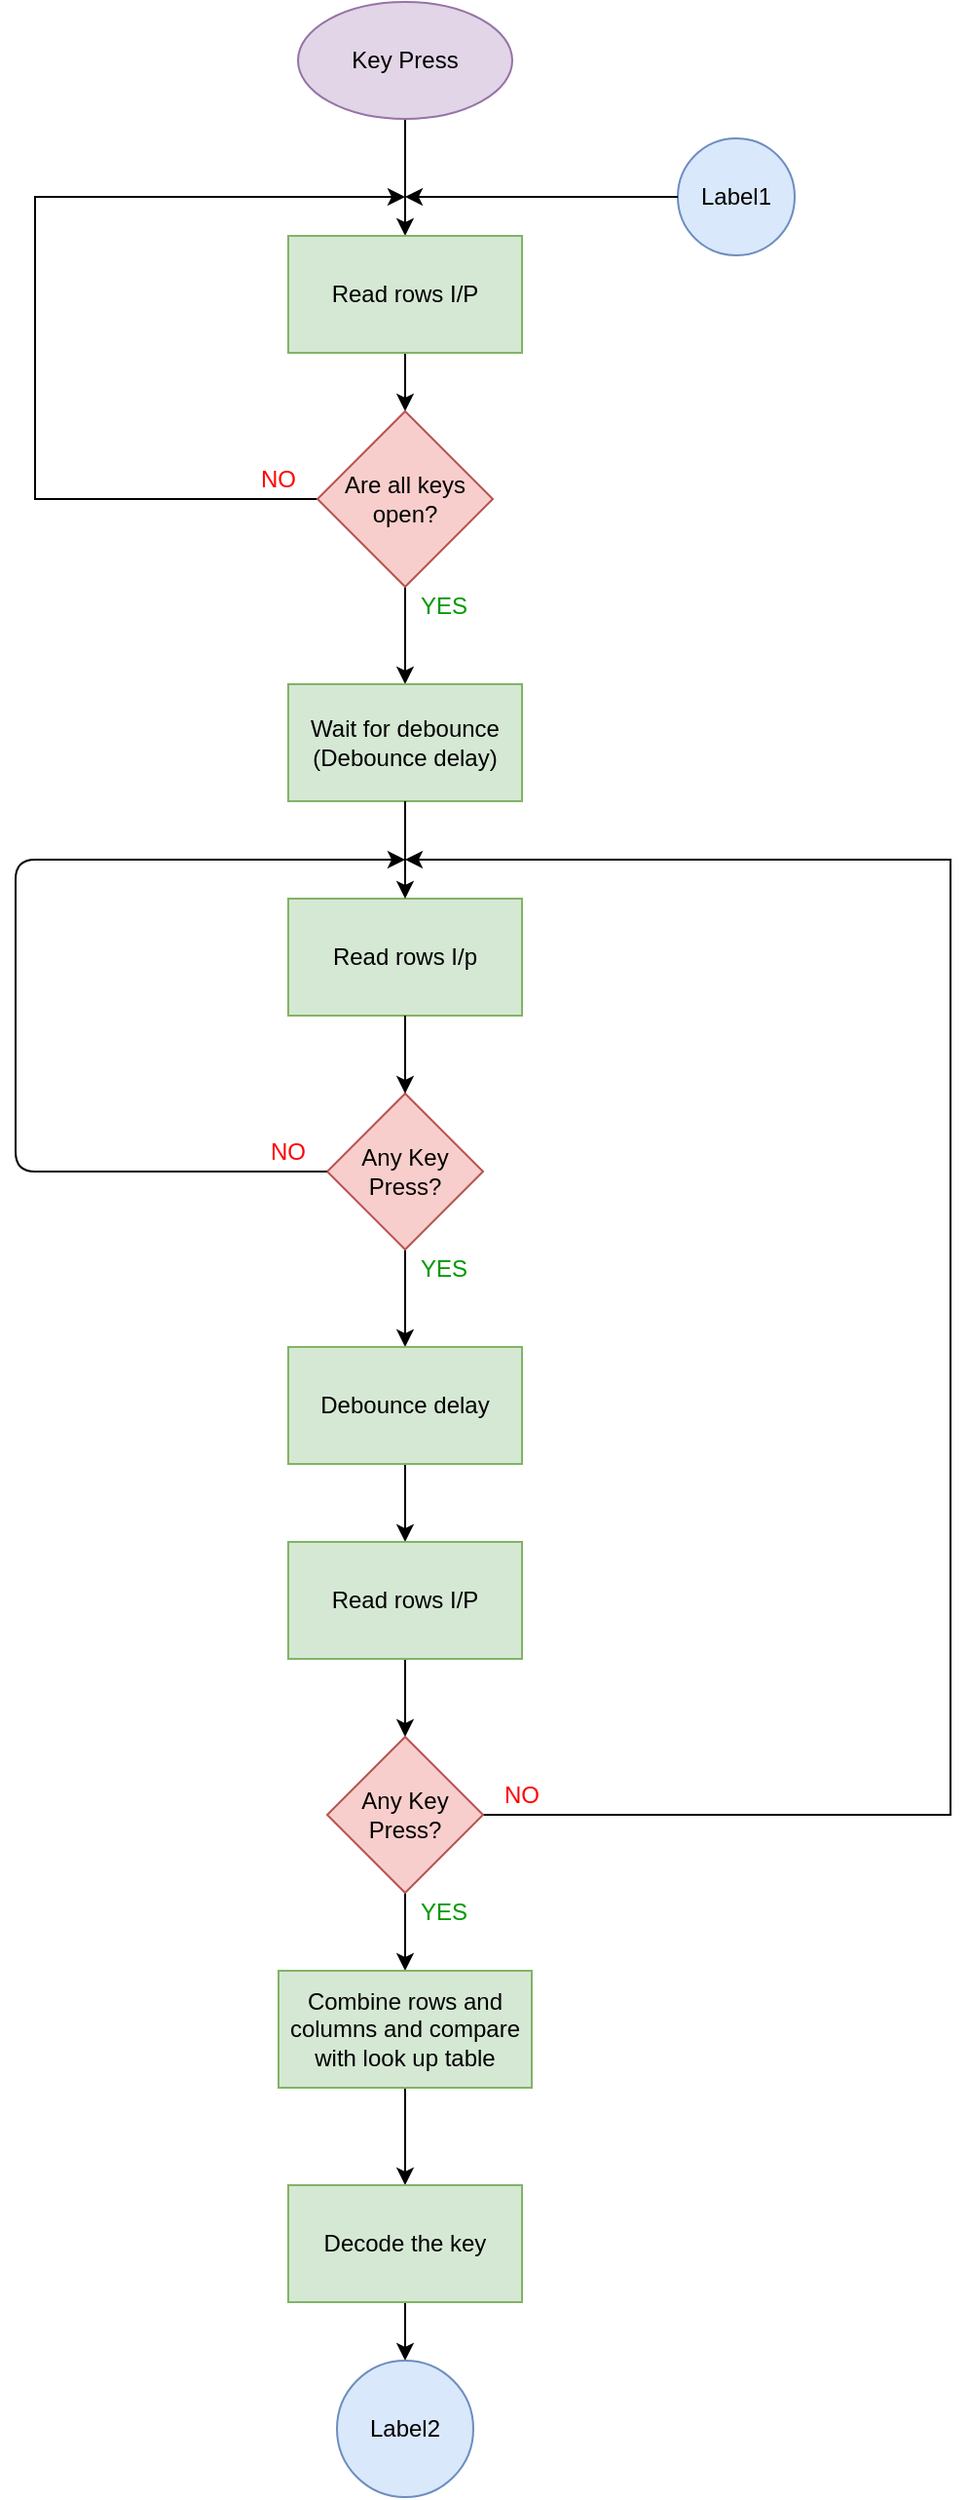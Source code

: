 <mxfile version="10.6.3" type="google"><diagram id="u69ar2rLyE8bMjJlsrlX" name="Page-1"><mxGraphModel dx="1010" dy="550" grid="1" gridSize="10" guides="1" tooltips="1" connect="1" arrows="1" fold="1" page="1" pageScale="1" pageWidth="850" pageHeight="1100" math="0" shadow="0"><root><mxCell id="0"/><mxCell id="1" parent="0"/><mxCell id="dzKxGY0d-P9tu9YSRpb3-15" style="edgeStyle=orthogonalEdgeStyle;rounded=0;orthogonalLoop=1;jettySize=auto;html=1;" edge="1" parent="1" source="cDNpmXs1YLO6kTSkj7nh-1" target="dzKxGY0d-P9tu9YSRpb3-1"><mxGeometry relative="1" as="geometry"/></mxCell><mxCell id="cDNpmXs1YLO6kTSkj7nh-1" value="Key Press" style="ellipse;whiteSpace=wrap;html=1;fillColor=#e1d5e7;strokeColor=#9673a6;" parent="1" vertex="1"><mxGeometry x="345" y="40" width="110" height="60" as="geometry"/></mxCell><mxCell id="dzKxGY0d-P9tu9YSRpb3-16" style="edgeStyle=orthogonalEdgeStyle;rounded=0;orthogonalLoop=1;jettySize=auto;html=1;exitX=0.5;exitY=1;exitDx=0;exitDy=0;entryX=0.5;entryY=0;entryDx=0;entryDy=0;" edge="1" parent="1" source="dzKxGY0d-P9tu9YSRpb3-1" target="dzKxGY0d-P9tu9YSRpb3-2"><mxGeometry relative="1" as="geometry"/></mxCell><mxCell id="dzKxGY0d-P9tu9YSRpb3-1" value="Read rows I/P" style="rounded=0;whiteSpace=wrap;html=1;fillColor=#d5e8d4;strokeColor=#82b366;" vertex="1" parent="1"><mxGeometry x="340" y="160" width="120" height="60" as="geometry"/></mxCell><mxCell id="dzKxGY0d-P9tu9YSRpb3-17" style="edgeStyle=orthogonalEdgeStyle;rounded=0;orthogonalLoop=1;jettySize=auto;html=1;exitX=0;exitY=0.5;exitDx=0;exitDy=0;" edge="1" parent="1" source="dzKxGY0d-P9tu9YSRpb3-2"><mxGeometry relative="1" as="geometry"><mxPoint x="400" y="140" as="targetPoint"/><Array as="points"><mxPoint x="210" y="295"/><mxPoint x="210" y="140"/></Array></mxGeometry></mxCell><mxCell id="dzKxGY0d-P9tu9YSRpb3-18" style="edgeStyle=orthogonalEdgeStyle;rounded=0;orthogonalLoop=1;jettySize=auto;html=1;exitX=0.5;exitY=1;exitDx=0;exitDy=0;entryX=0.5;entryY=0;entryDx=0;entryDy=0;" edge="1" parent="1" source="dzKxGY0d-P9tu9YSRpb3-2" target="dzKxGY0d-P9tu9YSRpb3-3"><mxGeometry relative="1" as="geometry"/></mxCell><mxCell id="dzKxGY0d-P9tu9YSRpb3-3" value="Wait for debounce (Debounce delay)" style="rounded=0;whiteSpace=wrap;html=1;fillColor=#d5e8d4;strokeColor=#82b366;" vertex="1" parent="1"><mxGeometry x="340" y="390" width="120" height="60" as="geometry"/></mxCell><mxCell id="dzKxGY0d-P9tu9YSRpb3-2" value="Are all keys open?" style="rhombus;whiteSpace=wrap;html=1;fillColor=#f8cecc;strokeColor=#b85450;" vertex="1" parent="1"><mxGeometry x="355" y="250" width="90" height="90" as="geometry"/></mxCell><mxCell id="dzKxGY0d-P9tu9YSRpb3-4" value="Read rows I/p" style="rounded=0;whiteSpace=wrap;html=1;fillColor=#d5e8d4;strokeColor=#82b366;" vertex="1" parent="1"><mxGeometry x="340" y="500" width="120" height="60" as="geometry"/></mxCell><mxCell id="dzKxGY0d-P9tu9YSRpb3-21" style="edgeStyle=orthogonalEdgeStyle;rounded=0;orthogonalLoop=1;jettySize=auto;html=1;exitX=0.5;exitY=1;exitDx=0;exitDy=0;entryX=0.5;entryY=0;entryDx=0;entryDy=0;" edge="1" parent="1" source="dzKxGY0d-P9tu9YSRpb3-5" target="dzKxGY0d-P9tu9YSRpb3-6"><mxGeometry relative="1" as="geometry"/></mxCell><mxCell id="dzKxGY0d-P9tu9YSRpb3-5" value="Any Key Press?" style="rhombus;whiteSpace=wrap;html=1;fillColor=#f8cecc;strokeColor=#b85450;" vertex="1" parent="1"><mxGeometry x="360" y="600" width="80" height="80" as="geometry"/></mxCell><mxCell id="dzKxGY0d-P9tu9YSRpb3-25" style="edgeStyle=orthogonalEdgeStyle;rounded=0;orthogonalLoop=1;jettySize=auto;html=1;exitX=0.5;exitY=1;exitDx=0;exitDy=0;entryX=0.5;entryY=0;entryDx=0;entryDy=0;" edge="1" parent="1" source="dzKxGY0d-P9tu9YSRpb3-6" target="dzKxGY0d-P9tu9YSRpb3-7"><mxGeometry relative="1" as="geometry"/></mxCell><mxCell id="dzKxGY0d-P9tu9YSRpb3-6" value="Debounce delay" style="rounded=0;whiteSpace=wrap;html=1;fillColor=#d5e8d4;strokeColor=#82b366;" vertex="1" parent="1"><mxGeometry x="340" y="730" width="120" height="60" as="geometry"/></mxCell><mxCell id="dzKxGY0d-P9tu9YSRpb3-26" style="edgeStyle=orthogonalEdgeStyle;rounded=0;orthogonalLoop=1;jettySize=auto;html=1;exitX=0.5;exitY=1;exitDx=0;exitDy=0;entryX=0.5;entryY=0;entryDx=0;entryDy=0;" edge="1" parent="1" source="dzKxGY0d-P9tu9YSRpb3-7" target="dzKxGY0d-P9tu9YSRpb3-8"><mxGeometry relative="1" as="geometry"/></mxCell><mxCell id="dzKxGY0d-P9tu9YSRpb3-7" value="Read rows I/P" style="rounded=0;whiteSpace=wrap;html=1;fillColor=#d5e8d4;strokeColor=#82b366;" vertex="1" parent="1"><mxGeometry x="340" y="830" width="120" height="60" as="geometry"/></mxCell><mxCell id="dzKxGY0d-P9tu9YSRpb3-27" style="edgeStyle=orthogonalEdgeStyle;rounded=0;orthogonalLoop=1;jettySize=auto;html=1;exitX=1;exitY=0.5;exitDx=0;exitDy=0;" edge="1" parent="1" source="dzKxGY0d-P9tu9YSRpb3-8"><mxGeometry relative="1" as="geometry"><mxPoint x="400" y="480" as="targetPoint"/><Array as="points"><mxPoint x="680" y="970"/><mxPoint x="680" y="480"/></Array></mxGeometry></mxCell><mxCell id="dzKxGY0d-P9tu9YSRpb3-28" value="" style="edgeStyle=orthogonalEdgeStyle;rounded=0;orthogonalLoop=1;jettySize=auto;html=1;" edge="1" parent="1" source="dzKxGY0d-P9tu9YSRpb3-8" target="dzKxGY0d-P9tu9YSRpb3-9"><mxGeometry relative="1" as="geometry"/></mxCell><mxCell id="dzKxGY0d-P9tu9YSRpb3-8" value="Any Key Press?" style="rhombus;whiteSpace=wrap;html=1;fillColor=#f8cecc;strokeColor=#b85450;" vertex="1" parent="1"><mxGeometry x="360" y="930" width="80" height="80" as="geometry"/></mxCell><mxCell id="dzKxGY0d-P9tu9YSRpb3-29" value="" style="edgeStyle=orthogonalEdgeStyle;rounded=0;orthogonalLoop=1;jettySize=auto;html=1;" edge="1" parent="1" source="dzKxGY0d-P9tu9YSRpb3-9" target="dzKxGY0d-P9tu9YSRpb3-10"><mxGeometry relative="1" as="geometry"/></mxCell><mxCell id="dzKxGY0d-P9tu9YSRpb3-9" value="Combine rows and columns and compare with look up table" style="rounded=0;whiteSpace=wrap;html=1;fillColor=#d5e8d4;strokeColor=#82b366;" vertex="1" parent="1"><mxGeometry x="335" y="1050" width="130" height="60" as="geometry"/></mxCell><mxCell id="dzKxGY0d-P9tu9YSRpb3-30" value="" style="edgeStyle=orthogonalEdgeStyle;rounded=0;orthogonalLoop=1;jettySize=auto;html=1;" edge="1" parent="1" source="dzKxGY0d-P9tu9YSRpb3-10" target="dzKxGY0d-P9tu9YSRpb3-11"><mxGeometry relative="1" as="geometry"/></mxCell><mxCell id="dzKxGY0d-P9tu9YSRpb3-10" value="Decode the key" style="rounded=0;whiteSpace=wrap;html=1;fillColor=#d5e8d4;strokeColor=#82b366;" vertex="1" parent="1"><mxGeometry x="340" y="1160" width="120" height="60" as="geometry"/></mxCell><mxCell id="dzKxGY0d-P9tu9YSRpb3-11" value="Label2" style="ellipse;whiteSpace=wrap;html=1;aspect=fixed;fillColor=#dae8fc;strokeColor=#6c8ebf;" vertex="1" parent="1"><mxGeometry x="365" y="1250" width="70" height="70" as="geometry"/></mxCell><mxCell id="dzKxGY0d-P9tu9YSRpb3-12" value="Label1&lt;br&gt;" style="ellipse;whiteSpace=wrap;html=1;aspect=fixed;fillColor=#dae8fc;strokeColor=#6c8ebf;" vertex="1" parent="1"><mxGeometry x="540" y="110" width="60" height="60" as="geometry"/></mxCell><mxCell id="dzKxGY0d-P9tu9YSRpb3-19" style="edgeStyle=orthogonalEdgeStyle;rounded=0;orthogonalLoop=1;jettySize=auto;html=1;entryX=0.5;entryY=0;entryDx=0;entryDy=0;" edge="1" parent="1" source="dzKxGY0d-P9tu9YSRpb3-3" target="dzKxGY0d-P9tu9YSRpb3-4"><mxGeometry relative="1" as="geometry"/></mxCell><mxCell id="dzKxGY0d-P9tu9YSRpb3-20" style="edgeStyle=orthogonalEdgeStyle;rounded=0;orthogonalLoop=1;jettySize=auto;html=1;entryX=0.5;entryY=0;entryDx=0;entryDy=0;" edge="1" parent="1" source="dzKxGY0d-P9tu9YSRpb3-4" target="dzKxGY0d-P9tu9YSRpb3-5"><mxGeometry relative="1" as="geometry"/></mxCell><mxCell id="dzKxGY0d-P9tu9YSRpb3-24" value="" style="endArrow=classic;html=1;exitX=0;exitY=0.5;exitDx=0;exitDy=0;" edge="1" parent="1" source="dzKxGY0d-P9tu9YSRpb3-5"><mxGeometry width="50" height="50" relative="1" as="geometry"><mxPoint x="200" y="640" as="sourcePoint"/><mxPoint x="400" y="480" as="targetPoint"/><Array as="points"><mxPoint x="200" y="640"/><mxPoint x="200" y="480"/></Array></mxGeometry></mxCell><mxCell id="dzKxGY0d-P9tu9YSRpb3-32" value="" style="endArrow=classic;html=1;exitX=0;exitY=0.5;exitDx=0;exitDy=0;" edge="1" parent="1" source="dzKxGY0d-P9tu9YSRpb3-12"><mxGeometry width="50" height="50" relative="1" as="geometry"><mxPoint x="600" y="320" as="sourcePoint"/><mxPoint x="400" y="140" as="targetPoint"/></mxGeometry></mxCell><mxCell id="dzKxGY0d-P9tu9YSRpb3-119" value="YES&lt;br&gt;" style="text;html=1;strokeColor=none;fillColor=none;align=center;verticalAlign=middle;whiteSpace=wrap;rounded=0;fontColor=#009900;" vertex="1" parent="1"><mxGeometry x="400" y="340" width="40" height="20" as="geometry"/></mxCell><mxCell id="dzKxGY0d-P9tu9YSRpb3-122" value="YES&lt;br&gt;" style="text;html=1;strokeColor=none;fillColor=none;align=center;verticalAlign=middle;whiteSpace=wrap;rounded=0;fontColor=#009900;" vertex="1" parent="1"><mxGeometry x="400" y="680" width="40" height="20" as="geometry"/></mxCell><mxCell id="dzKxGY0d-P9tu9YSRpb3-123" value="YES&lt;br&gt;" style="text;html=1;strokeColor=none;fillColor=none;align=center;verticalAlign=middle;whiteSpace=wrap;rounded=0;fontColor=#009900;" vertex="1" parent="1"><mxGeometry x="400" y="1010" width="40" height="20" as="geometry"/></mxCell><mxCell id="dzKxGY0d-P9tu9YSRpb3-134" value="NO" style="text;html=1;strokeColor=none;fillColor=none;align=center;verticalAlign=middle;whiteSpace=wrap;rounded=0;fontColor=#FF0000;" vertex="1" parent="1"><mxGeometry x="315" y="275" width="40" height="20" as="geometry"/></mxCell><mxCell id="dzKxGY0d-P9tu9YSRpb3-135" value="NO" style="text;html=1;strokeColor=none;fillColor=none;align=center;verticalAlign=middle;whiteSpace=wrap;rounded=0;fontColor=#FF0000;" vertex="1" parent="1"><mxGeometry x="320" y="620" width="40" height="20" as="geometry"/></mxCell><mxCell id="dzKxGY0d-P9tu9YSRpb3-136" value="NO" style="text;html=1;strokeColor=none;fillColor=none;align=center;verticalAlign=middle;whiteSpace=wrap;rounded=0;fontColor=#FF0000;" vertex="1" parent="1"><mxGeometry x="440" y="950" width="40" height="20" as="geometry"/></mxCell></root></mxGraphModel></diagram></mxfile>